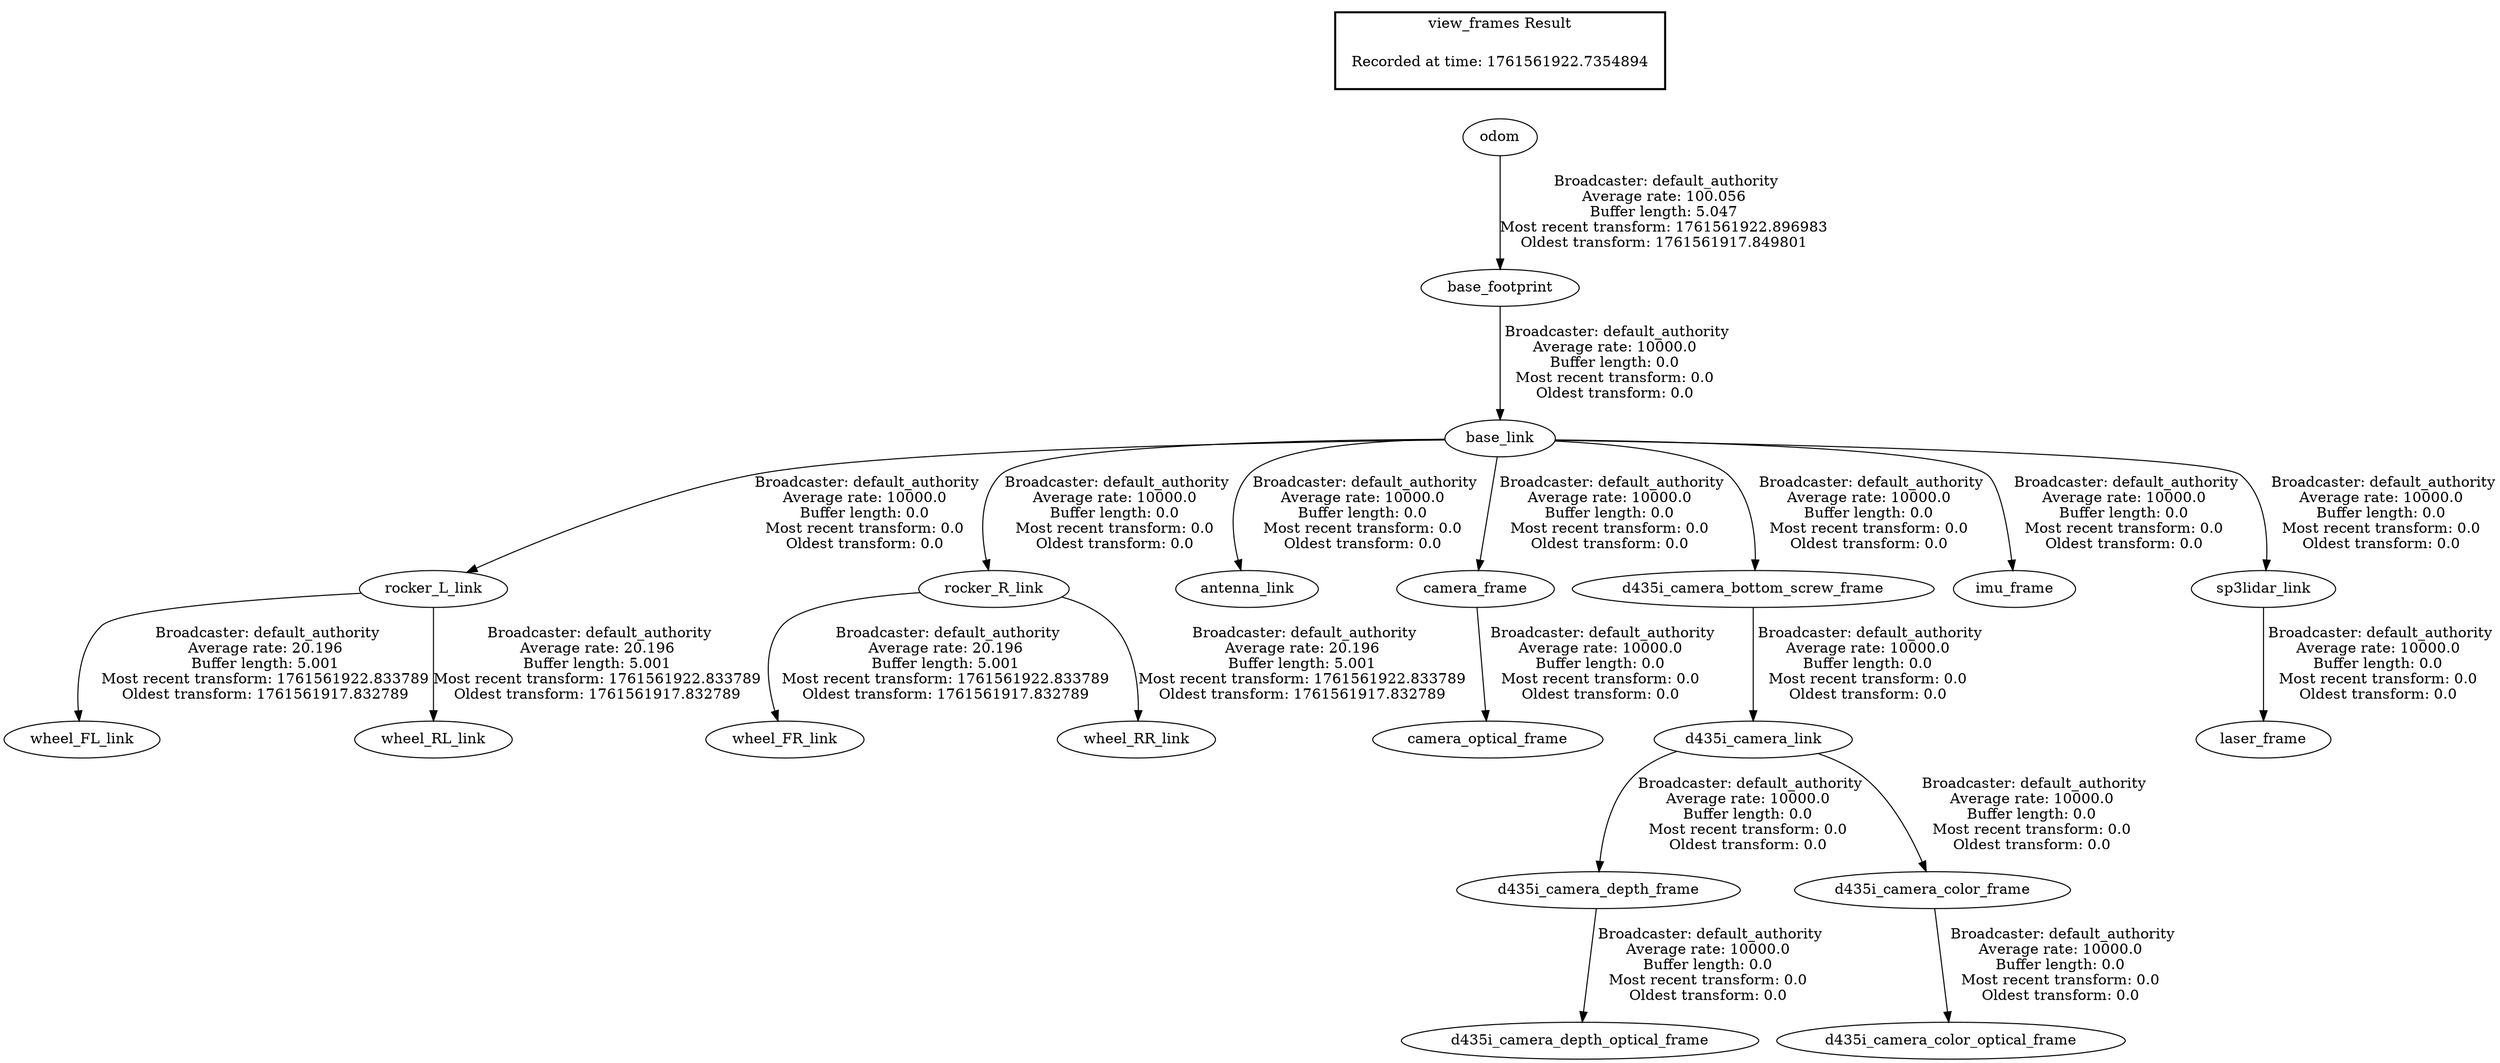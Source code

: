 digraph G {
"rocker_L_link" -> "wheel_FL_link"[label=" Broadcaster: default_authority\nAverage rate: 20.196\nBuffer length: 5.001\nMost recent transform: 1761561922.833789\nOldest transform: 1761561917.832789\n"];
"base_link" -> "rocker_L_link"[label=" Broadcaster: default_authority\nAverage rate: 10000.0\nBuffer length: 0.0\nMost recent transform: 0.0\nOldest transform: 0.0\n"];
"rocker_R_link" -> "wheel_FR_link"[label=" Broadcaster: default_authority\nAverage rate: 20.196\nBuffer length: 5.001\nMost recent transform: 1761561922.833789\nOldest transform: 1761561917.832789\n"];
"base_link" -> "rocker_R_link"[label=" Broadcaster: default_authority\nAverage rate: 10000.0\nBuffer length: 0.0\nMost recent transform: 0.0\nOldest transform: 0.0\n"];
"rocker_L_link" -> "wheel_RL_link"[label=" Broadcaster: default_authority\nAverage rate: 20.196\nBuffer length: 5.001\nMost recent transform: 1761561922.833789\nOldest transform: 1761561917.832789\n"];
"rocker_R_link" -> "wheel_RR_link"[label=" Broadcaster: default_authority\nAverage rate: 20.196\nBuffer length: 5.001\nMost recent transform: 1761561922.833789\nOldest transform: 1761561917.832789\n"];
"odom" -> "base_footprint"[label=" Broadcaster: default_authority\nAverage rate: 100.056\nBuffer length: 5.047\nMost recent transform: 1761561922.896983\nOldest transform: 1761561917.849801\n"];
"base_link" -> "antenna_link"[label=" Broadcaster: default_authority\nAverage rate: 10000.0\nBuffer length: 0.0\nMost recent transform: 0.0\nOldest transform: 0.0\n"];
"base_footprint" -> "base_link"[label=" Broadcaster: default_authority\nAverage rate: 10000.0\nBuffer length: 0.0\nMost recent transform: 0.0\nOldest transform: 0.0\n"];
"base_link" -> "camera_frame"[label=" Broadcaster: default_authority\nAverage rate: 10000.0\nBuffer length: 0.0\nMost recent transform: 0.0\nOldest transform: 0.0\n"];
"camera_frame" -> "camera_optical_frame"[label=" Broadcaster: default_authority\nAverage rate: 10000.0\nBuffer length: 0.0\nMost recent transform: 0.0\nOldest transform: 0.0\n"];
"base_link" -> "d435i_camera_bottom_screw_frame"[label=" Broadcaster: default_authority\nAverage rate: 10000.0\nBuffer length: 0.0\nMost recent transform: 0.0\nOldest transform: 0.0\n"];
"d435i_camera_bottom_screw_frame" -> "d435i_camera_link"[label=" Broadcaster: default_authority\nAverage rate: 10000.0\nBuffer length: 0.0\nMost recent transform: 0.0\nOldest transform: 0.0\n"];
"base_link" -> "imu_frame"[label=" Broadcaster: default_authority\nAverage rate: 10000.0\nBuffer length: 0.0\nMost recent transform: 0.0\nOldest transform: 0.0\n"];
"sp3lidar_link" -> "laser_frame"[label=" Broadcaster: default_authority\nAverage rate: 10000.0\nBuffer length: 0.0\nMost recent transform: 0.0\nOldest transform: 0.0\n"];
"base_link" -> "sp3lidar_link"[label=" Broadcaster: default_authority\nAverage rate: 10000.0\nBuffer length: 0.0\nMost recent transform: 0.0\nOldest transform: 0.0\n"];
"d435i_camera_link" -> "d435i_camera_depth_frame"[label=" Broadcaster: default_authority\nAverage rate: 10000.0\nBuffer length: 0.0\nMost recent transform: 0.0\nOldest transform: 0.0\n"];
"d435i_camera_depth_frame" -> "d435i_camera_depth_optical_frame"[label=" Broadcaster: default_authority\nAverage rate: 10000.0\nBuffer length: 0.0\nMost recent transform: 0.0\nOldest transform: 0.0\n"];
"d435i_camera_link" -> "d435i_camera_color_frame"[label=" Broadcaster: default_authority\nAverage rate: 10000.0\nBuffer length: 0.0\nMost recent transform: 0.0\nOldest transform: 0.0\n"];
"d435i_camera_color_frame" -> "d435i_camera_color_optical_frame"[label=" Broadcaster: default_authority\nAverage rate: 10000.0\nBuffer length: 0.0\nMost recent transform: 0.0\nOldest transform: 0.0\n"];
edge [style=invis];
 subgraph cluster_legend { style=bold; color=black; label ="view_frames Result";
"Recorded at time: 1761561922.7354894"[ shape=plaintext ] ;
}->"odom";
}